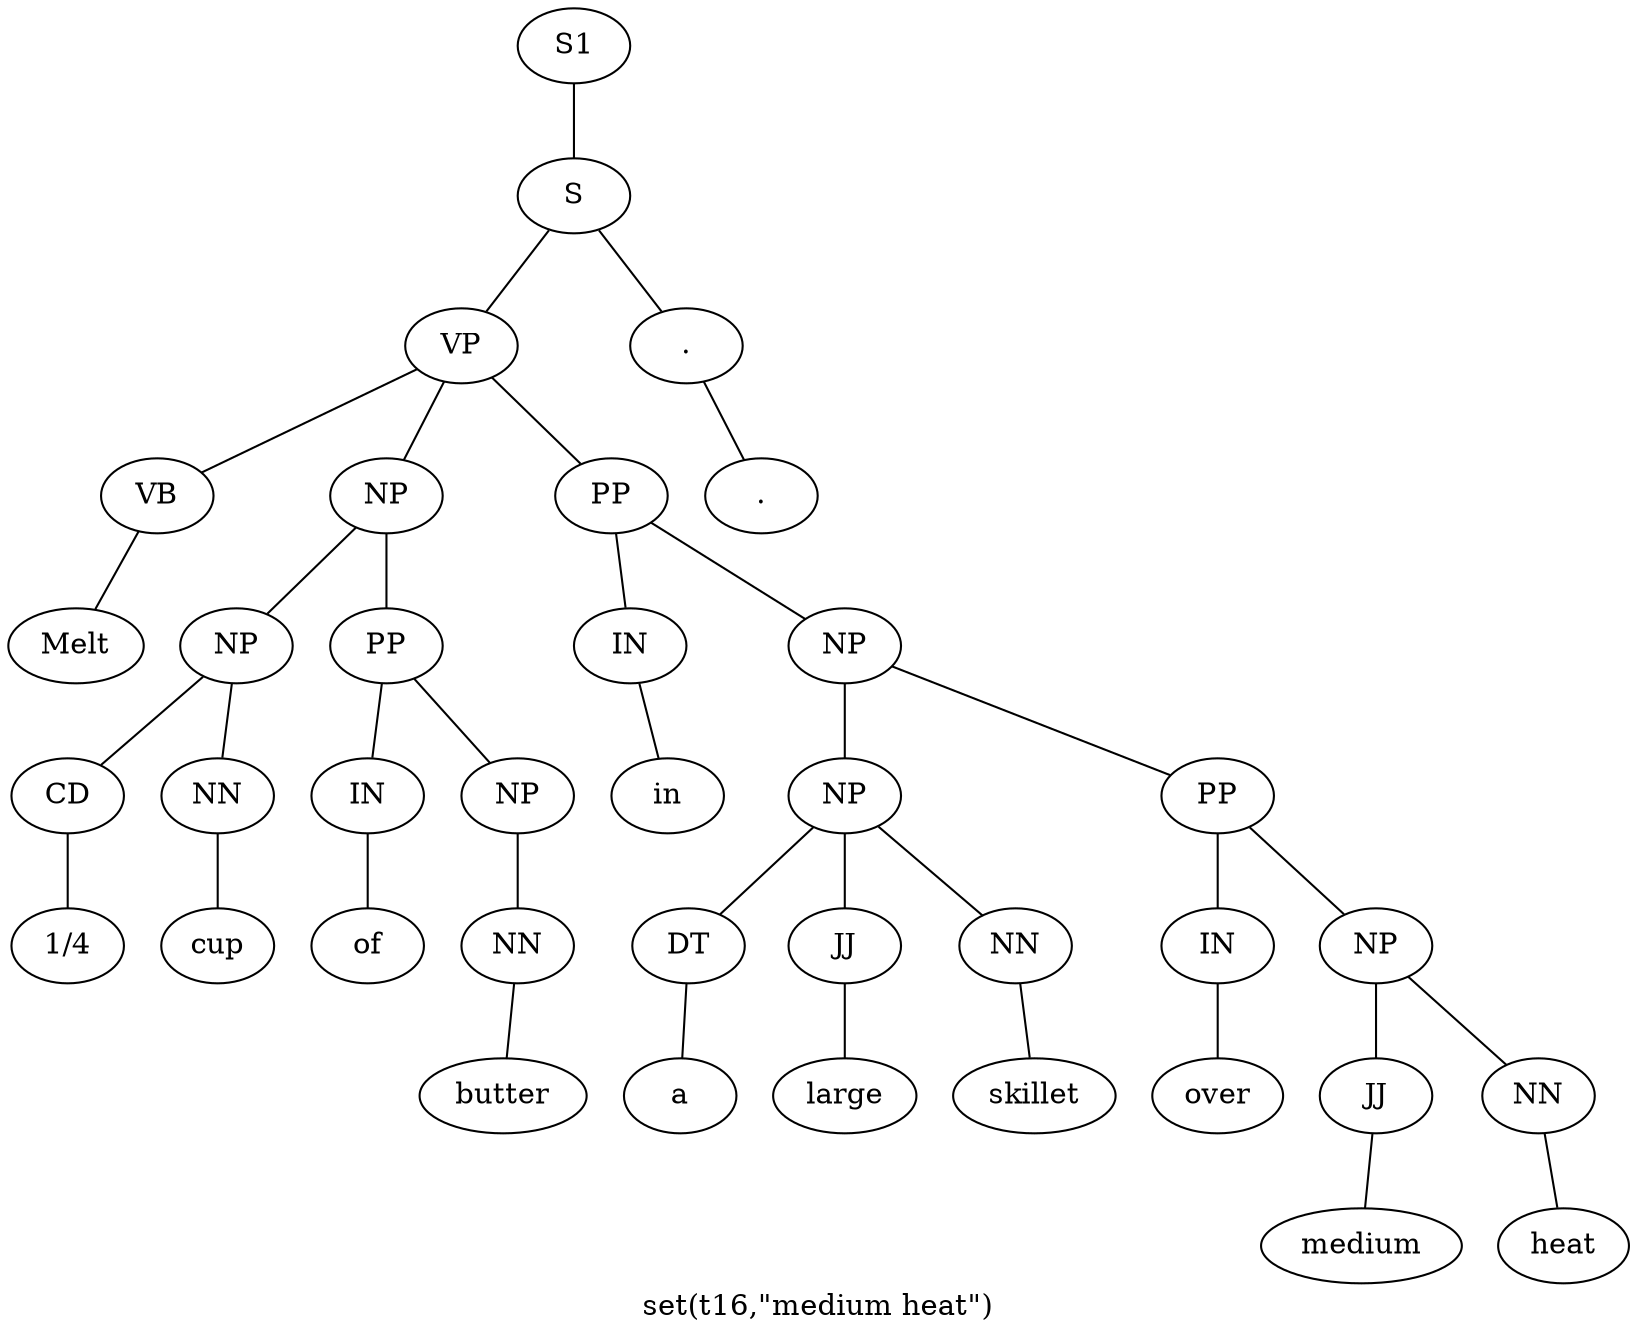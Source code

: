 graph SyntaxGraph {
	label = "set(t16,\"medium heat\")";
	Node0 [label="S1"];
	Node1 [label="S"];
	Node2 [label="VP"];
	Node3 [label="VB"];
	Node4 [label="Melt"];
	Node5 [label="NP"];
	Node6 [label="NP"];
	Node7 [label="CD"];
	Node8 [label="1/4"];
	Node9 [label="NN"];
	Node10 [label="cup"];
	Node11 [label="PP"];
	Node12 [label="IN"];
	Node13 [label="of"];
	Node14 [label="NP"];
	Node15 [label="NN"];
	Node16 [label="butter"];
	Node17 [label="PP"];
	Node18 [label="IN"];
	Node19 [label="in"];
	Node20 [label="NP"];
	Node21 [label="NP"];
	Node22 [label="DT"];
	Node23 [label="a"];
	Node24 [label="JJ"];
	Node25 [label="large"];
	Node26 [label="NN"];
	Node27 [label="skillet"];
	Node28 [label="PP"];
	Node29 [label="IN"];
	Node30 [label="over"];
	Node31 [label="NP"];
	Node32 [label="JJ"];
	Node33 [label="medium"];
	Node34 [label="NN"];
	Node35 [label="heat"];
	Node36 [label="."];
	Node37 [label="."];

	Node0 -- Node1;
	Node1 -- Node2;
	Node1 -- Node36;
	Node2 -- Node3;
	Node2 -- Node5;
	Node2 -- Node17;
	Node3 -- Node4;
	Node5 -- Node6;
	Node5 -- Node11;
	Node6 -- Node7;
	Node6 -- Node9;
	Node7 -- Node8;
	Node9 -- Node10;
	Node11 -- Node12;
	Node11 -- Node14;
	Node12 -- Node13;
	Node14 -- Node15;
	Node15 -- Node16;
	Node17 -- Node18;
	Node17 -- Node20;
	Node18 -- Node19;
	Node20 -- Node21;
	Node20 -- Node28;
	Node21 -- Node22;
	Node21 -- Node24;
	Node21 -- Node26;
	Node22 -- Node23;
	Node24 -- Node25;
	Node26 -- Node27;
	Node28 -- Node29;
	Node28 -- Node31;
	Node29 -- Node30;
	Node31 -- Node32;
	Node31 -- Node34;
	Node32 -- Node33;
	Node34 -- Node35;
	Node36 -- Node37;
}